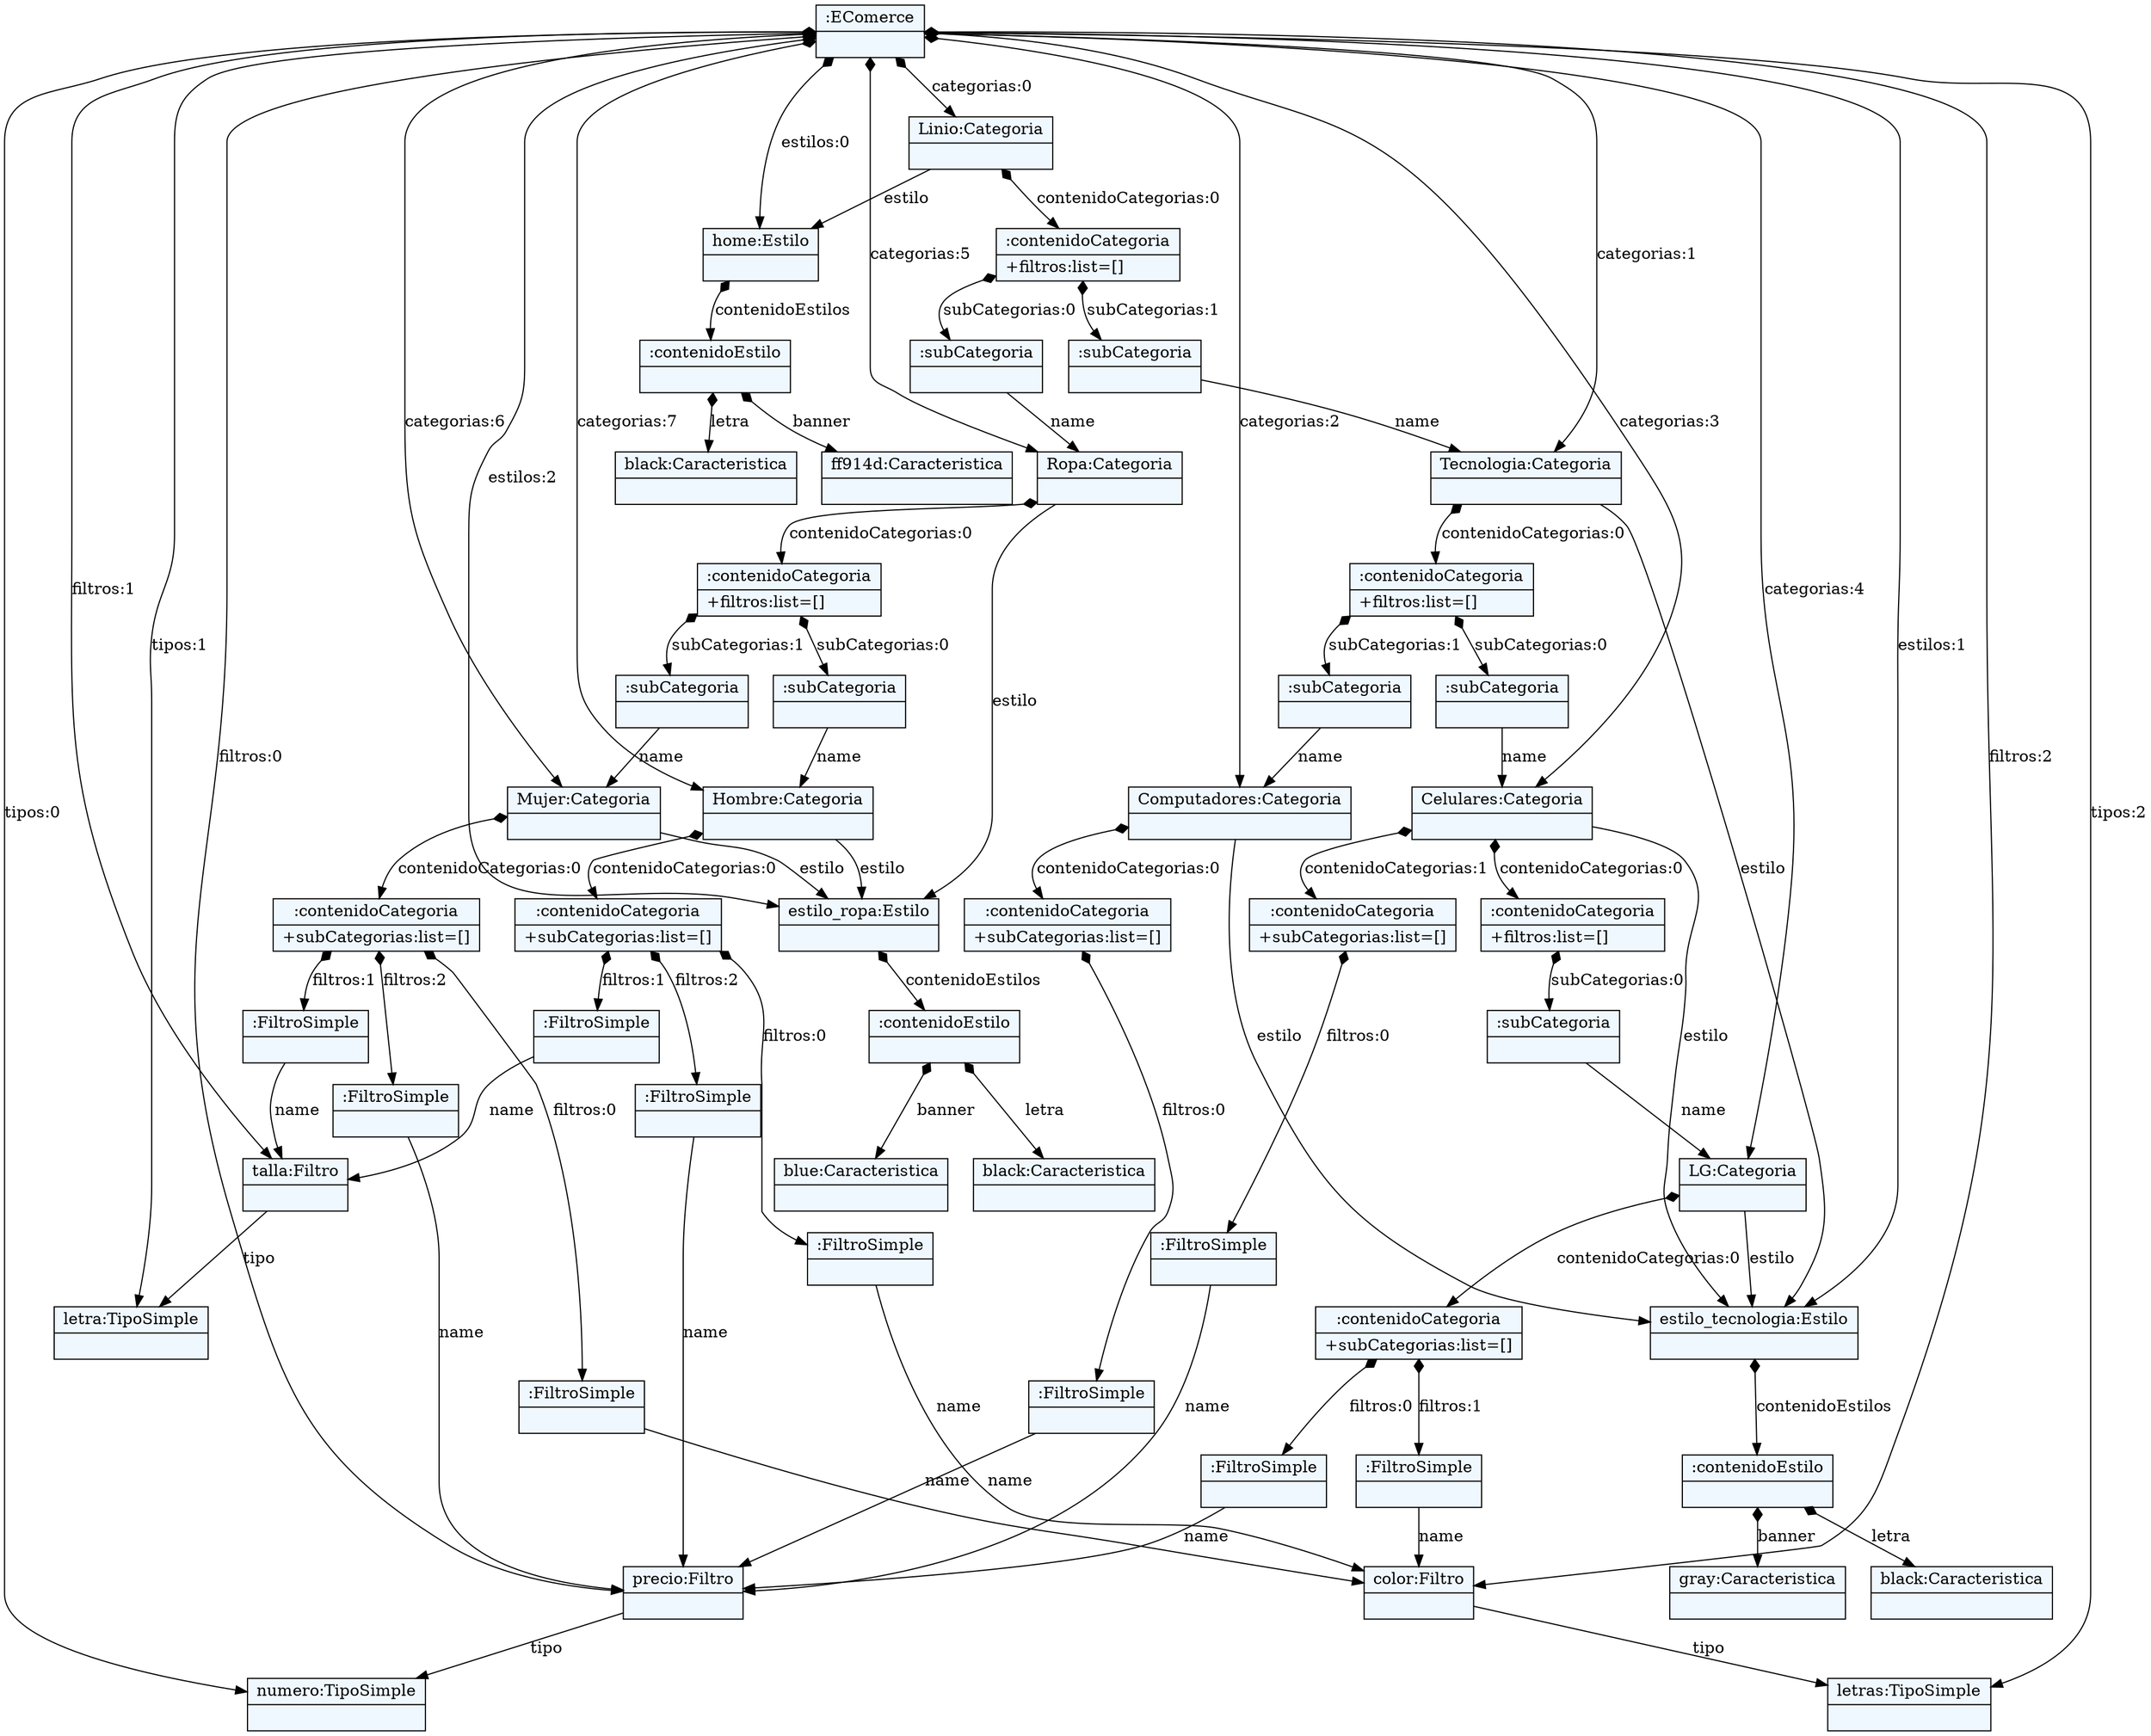 
    digraph xtext {
    fontname = "Bitstream Vera Sans"
    fontsize = 8
    node[
        shape=record,
        style=filled,
        fillcolor=aliceblue
    ]
    nodesep = 0.3
    edge[dir=black,arrowtail=empty]


56380816 -> 56379600 [label="tipos:0" arrowtail=diamond dir=both]
56379600[label="{numero:TipoSimple|}"]
56380816 -> 56379856 [label="tipos:1" arrowtail=diamond dir=both]
56379856[label="{letra:TipoSimple|}"]
56380816 -> 56379536 [label="tipos:2" arrowtail=diamond dir=both]
56379536[label="{letras:TipoSimple|}"]
56380816 -> 56379984 [label="filtros:0" arrowtail=diamond dir=both]
56379984 -> 56379600 [label="tipo" ]
56379984[label="{precio:Filtro|}"]
56380816 -> 56378384 [label="filtros:1" arrowtail=diamond dir=both]
56378384 -> 56379856 [label="tipo" ]
56378384[label="{talla:Filtro|}"]
56380816 -> 56379312 [label="filtros:2" arrowtail=diamond dir=both]
56379312 -> 56379536 [label="tipo" ]
56379312[label="{color:Filtro|}"]
56380816 -> 56379120 [label="estilos:0" arrowtail=diamond dir=both]
56379120 -> 56378896 [label="contenidoEstilos" arrowtail=diamond dir=both]
56378896 -> 56378288 [label="banner" arrowtail=diamond dir=both]
56378288[label="{ff914d:Caracteristica|}"]
56378896 -> 56378448 [label="letra" arrowtail=diamond dir=both]
56378448[label="{black:Caracteristica|}"]
56378896[label="{:contenidoEstilo|}"]
56379120[label="{home:Estilo|}"]
56380816 -> 56378672 [label="estilos:1" arrowtail=diamond dir=both]
56378672 -> 56379504 [label="contenidoEstilos" arrowtail=diamond dir=both]
56379504 -> 56377392 [label="banner" arrowtail=diamond dir=both]
56377392[label="{gray:Caracteristica|}"]
56379504 -> 56377648 [label="letra" arrowtail=diamond dir=both]
56377648[label="{black:Caracteristica|}"]
56379504[label="{:contenidoEstilo|}"]
56378672[label="{estilo_tecnologia:Estilo|}"]
56380816 -> 56378800 [label="estilos:2" arrowtail=diamond dir=both]
56378800 -> 56378192 [label="contenidoEstilos" arrowtail=diamond dir=both]
56378192 -> 56377776 [label="banner" arrowtail=diamond dir=both]
56377776[label="{blue:Caracteristica|}"]
56378192 -> 56378352 [label="letra" arrowtail=diamond dir=both]
56378352[label="{black:Caracteristica|}"]
56378192[label="{:contenidoEstilo|}"]
56378800[label="{estilo_ropa:Estilo|}"]
56380816 -> 56379344 [label="categorias:0" arrowtail=diamond dir=both]
56379344 -> 56379120 [label="estilo" ]
56379344 -> 56371632 [label="contenidoCategorias:0" arrowtail=diamond dir=both]
56371632 -> 56370288 [label="subCategorias:0" arrowtail=diamond dir=both]
56370288 -> 56373200 [label="name" ]
56373200 -> 56378800 [label="estilo" ]
56373200 -> 56371952 [label="contenidoCategorias:0" arrowtail=diamond dir=both]
56371952 -> 56382512 [label="subCategorias:0" arrowtail=diamond dir=both]
56382512 -> 56372464 [label="name" ]
56372464 -> 56378800 [label="estilo" ]
56372464 -> 56381680 [label="contenidoCategorias:0" arrowtail=diamond dir=both]
56381680 -> 56382160 [label="filtros:0" arrowtail=diamond dir=both]
56382160 -> 56379312 [label="name" ]
56382160[label="{:FiltroSimple|}"]
56381680 -> 56381840 [label="filtros:1" arrowtail=diamond dir=both]
56381840 -> 56378384 [label="name" ]
56381840[label="{:FiltroSimple|}"]
56381680 -> 56381808 [label="filtros:2" arrowtail=diamond dir=both]
56381808 -> 56379984 [label="name" ]
56381808[label="{:FiltroSimple|}"]
56381680[label="{:contenidoCategoria|+subCategorias:list=[]\l}"]
56372464[label="{Hombre:Categoria|}"]
56382512[label="{:subCategoria|}"]
56371952 -> 56382448 [label="subCategorias:1" arrowtail=diamond dir=both]
56382448 -> 56372432 [label="name" ]
56372432 -> 56378800 [label="estilo" ]
56372432 -> 56382480 [label="contenidoCategorias:0" arrowtail=diamond dir=both]
56382480 -> 56382000 [label="filtros:0" arrowtail=diamond dir=both]
56382000 -> 56379312 [label="name" ]
56382000[label="{:FiltroSimple|}"]
56382480 -> 56382128 [label="filtros:1" arrowtail=diamond dir=both]
56382128 -> 56378384 [label="name" ]
56382128[label="{:FiltroSimple|}"]
56382480 -> 56382416 [label="filtros:2" arrowtail=diamond dir=both]
56382416 -> 56379984 [label="name" ]
56382416[label="{:FiltroSimple|}"]
56382480[label="{:contenidoCategoria|+subCategorias:list=[]\l}"]
56372432[label="{Mujer:Categoria|}"]
56382448[label="{:subCategoria|}"]
56371952[label="{:contenidoCategoria|+filtros:list=[]\l}"]
56373200[label="{Ropa:Categoria|}"]
56370288[label="{:subCategoria|}"]
56371632 -> 56370896 [label="subCategorias:1" arrowtail=diamond dir=both]
56370896 -> 56378000 [label="name" ]
56378000 -> 56378672 [label="estilo" ]
56378000 -> 56372976 [label="contenidoCategorias:0" arrowtail=diamond dir=both]
56372976 -> 56371120 [label="subCategorias:0" arrowtail=diamond dir=both]
56371120 -> 56372336 [label="name" ]
56372336 -> 56378672 [label="estilo" ]
56372336 -> 56370864 [label="contenidoCategorias:0" arrowtail=diamond dir=both]
56370864 -> 56373168 [label="subCategorias:0" arrowtail=diamond dir=both]
56373168 -> 56371728 [label="name" ]
56371728 -> 56378672 [label="estilo" ]
56371728 -> 56371792 [label="contenidoCategorias:0" arrowtail=diamond dir=both]
56371792 -> 56372784 [label="filtros:0" arrowtail=diamond dir=both]
56372784 -> 56379984 [label="name" ]
56372784[label="{:FiltroSimple|}"]
56371792 -> 56372272 [label="filtros:1" arrowtail=diamond dir=both]
56372272 -> 56379312 [label="name" ]
56372272[label="{:FiltroSimple|}"]
56371792[label="{:contenidoCategoria|+subCategorias:list=[]\l}"]
56371728[label="{LG:Categoria|}"]
56373168[label="{:subCategoria|}"]
56370864[label="{:contenidoCategoria|+filtros:list=[]\l}"]
56372336 -> 56373136 [label="contenidoCategorias:1" arrowtail=diamond dir=both]
56373136 -> 56372944 [label="filtros:0" arrowtail=diamond dir=both]
56372944 -> 56379984 [label="name" ]
56372944[label="{:FiltroSimple|}"]
56373136[label="{:contenidoCategoria|+subCategorias:list=[]\l}"]
56372336[label="{Celulares:Categoria|}"]
56371120[label="{:subCategoria|}"]
56372976 -> 56370672 [label="subCategorias:1" arrowtail=diamond dir=both]
56370672 -> 56378256 [label="name" ]
56378256 -> 56378672 [label="estilo" ]
56378256 -> 56371152 [label="contenidoCategorias:0" arrowtail=diamond dir=both]
56371152 -> 56370800 [label="filtros:0" arrowtail=diamond dir=both]
56370800 -> 56379984 [label="name" ]
56370800[label="{:FiltroSimple|}"]
56371152[label="{:contenidoCategoria|+subCategorias:list=[]\l}"]
56378256[label="{Computadores:Categoria|}"]
56370672[label="{:subCategoria|}"]
56372976[label="{:contenidoCategoria|+filtros:list=[]\l}"]
56378000[label="{Tecnologia:Categoria|}"]
56370896[label="{:subCategoria|}"]
56371632[label="{:contenidoCategoria|+filtros:list=[]\l}"]
56379344[label="{Linio:Categoria|}"]
56380816 -> 56378000 [label="categorias:1" arrowtail=diamond dir=both]
56380816 -> 56378256 [label="categorias:2" arrowtail=diamond dir=both]
56380816 -> 56372336 [label="categorias:3" arrowtail=diamond dir=both]
56380816 -> 56371728 [label="categorias:4" arrowtail=diamond dir=both]
56380816 -> 56373200 [label="categorias:5" arrowtail=diamond dir=both]
56380816 -> 56372432 [label="categorias:6" arrowtail=diamond dir=both]
56380816 -> 56372464 [label="categorias:7" arrowtail=diamond dir=both]
56380816[label="{:EComerce|}"]

}
